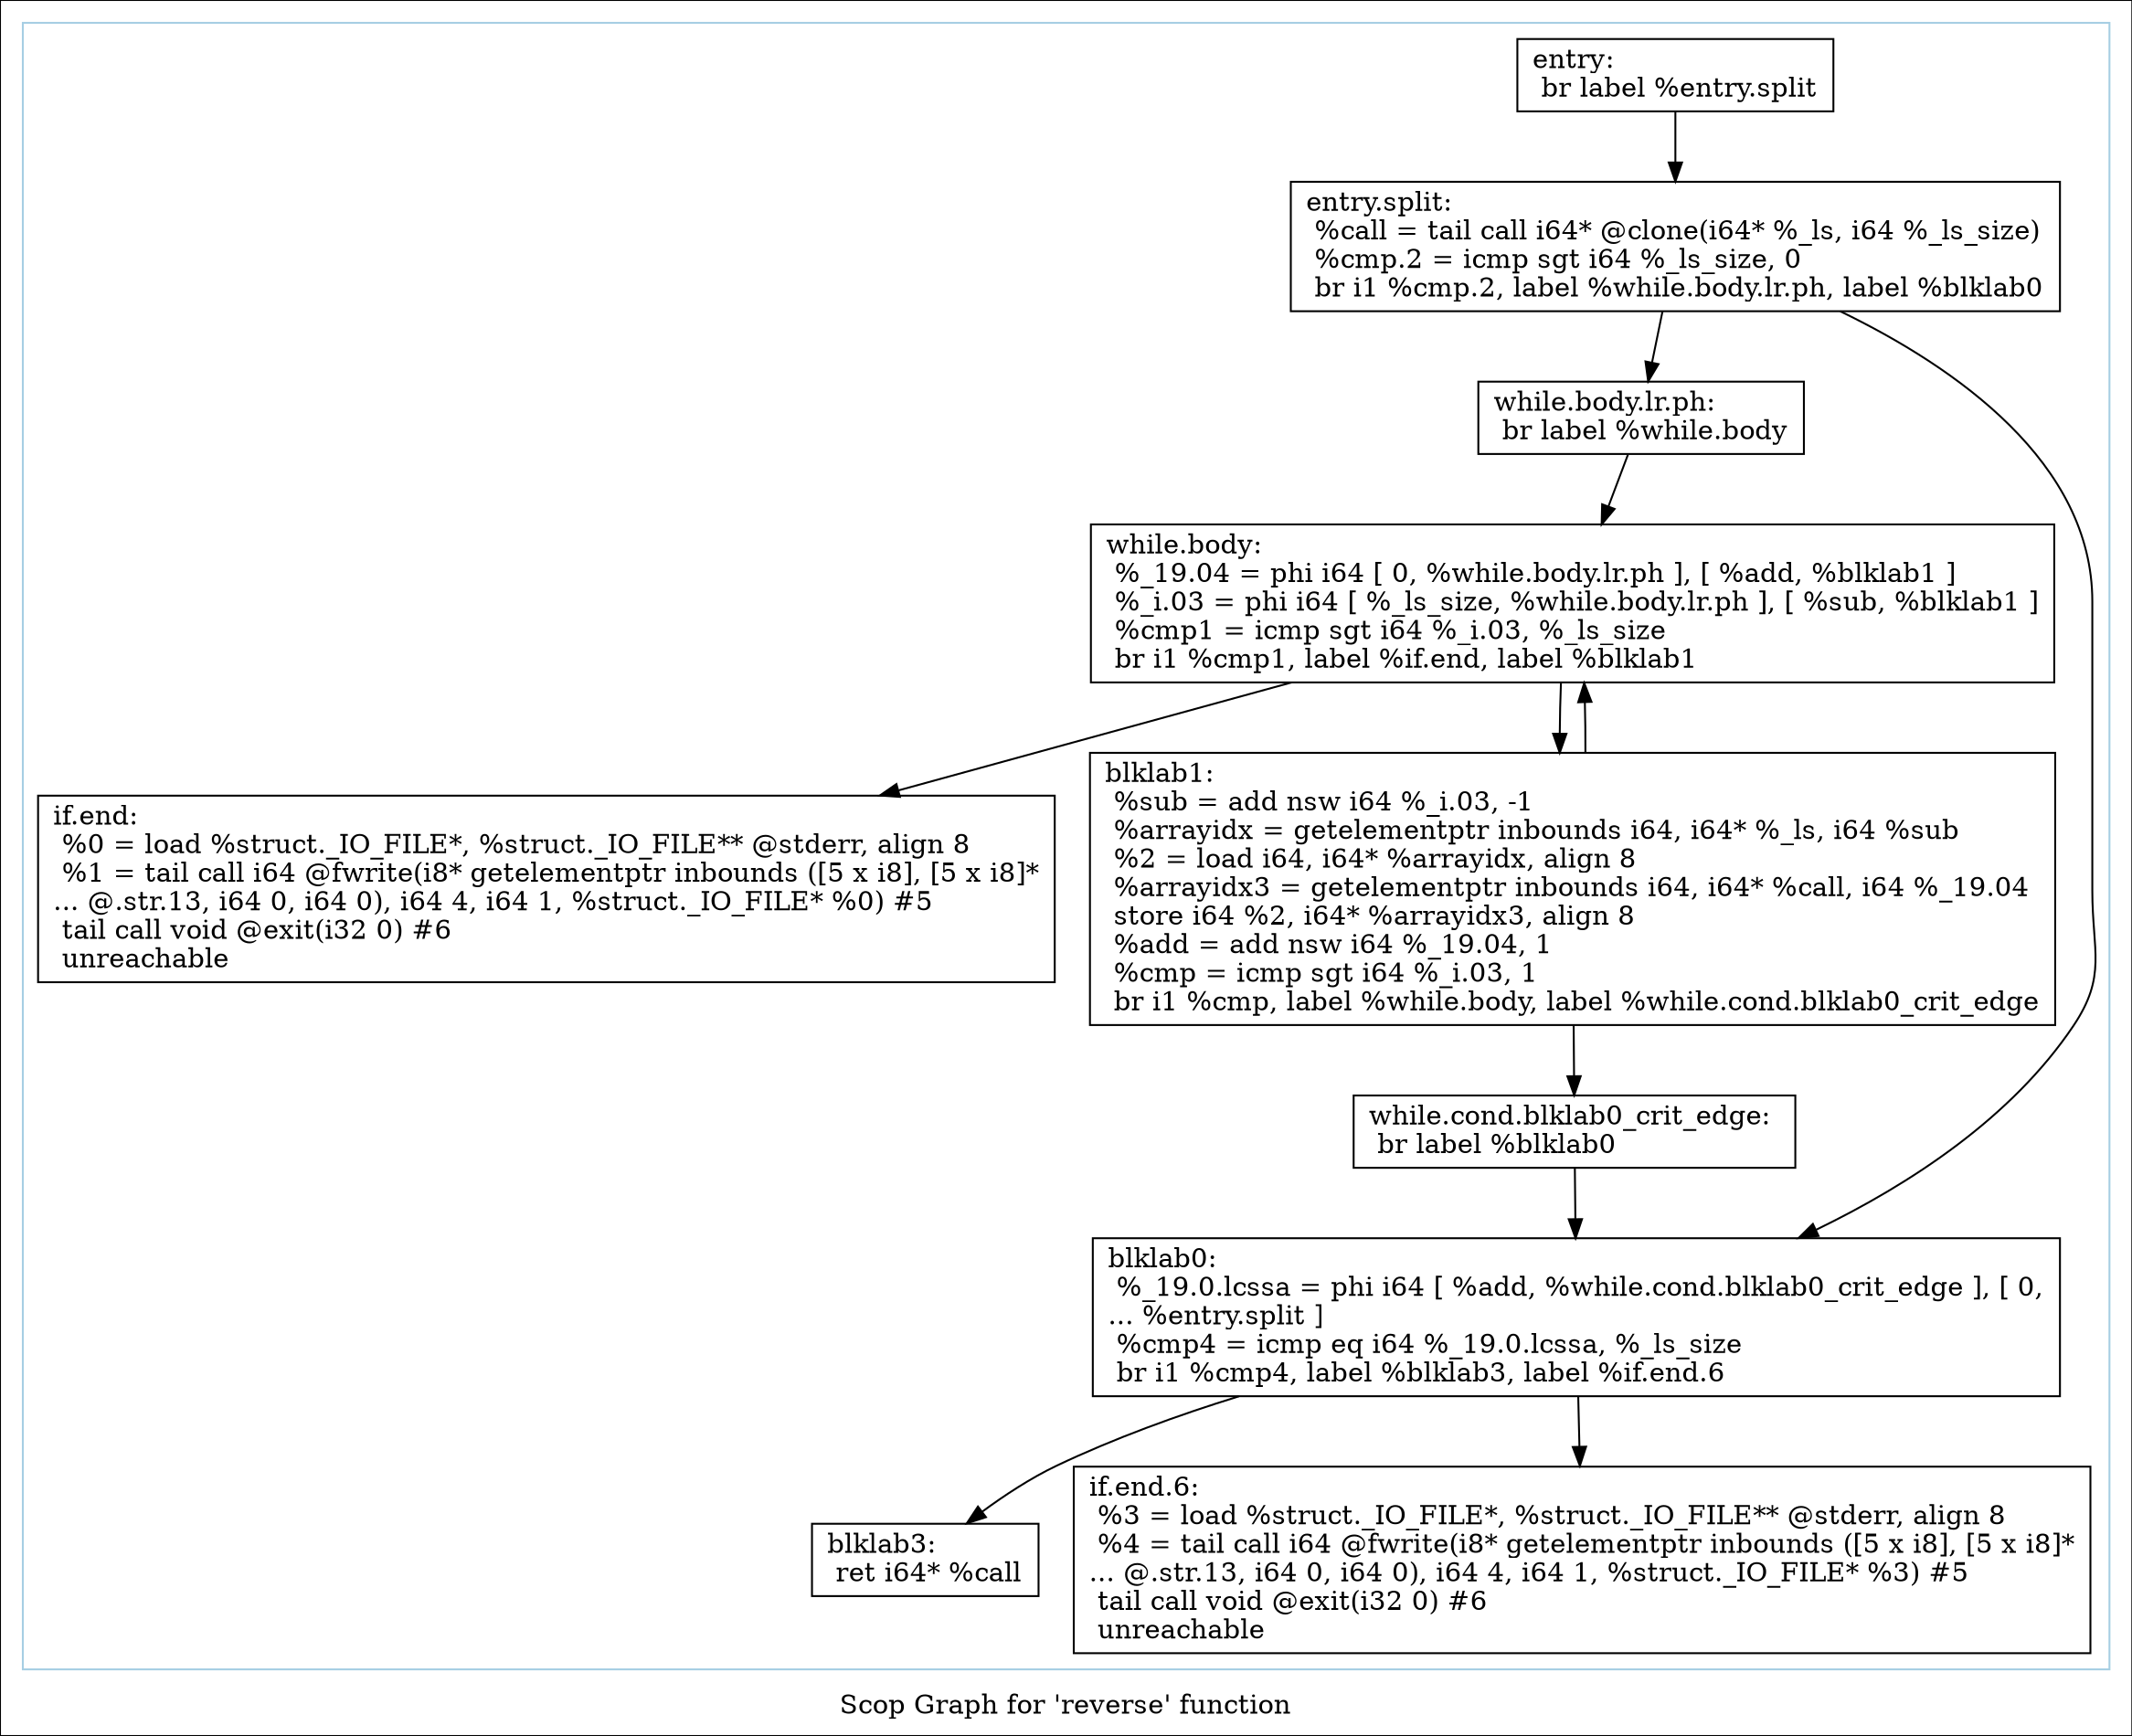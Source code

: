 digraph "Scop Graph for 'reverse' function" {
	label="Scop Graph for 'reverse' function";

	Node0x58bca20 [shape=record,label="{entry:\l  br label %entry.split\l}"];
	Node0x58bca20 -> Node0x58cc800;
	Node0x58cc800 [shape=record,label="{entry.split:                                      \l  %call = tail call i64* @clone(i64* %_ls, i64 %_ls_size)\l  %cmp.2 = icmp sgt i64 %_ls_size, 0\l  br i1 %cmp.2, label %while.body.lr.ph, label %blklab0\l}"];
	Node0x58cc800 -> Node0x58cc9b0;
	Node0x58cc800 -> Node0x58c26a0;
	Node0x58cc9b0 [shape=record,label="{while.body.lr.ph:                                 \l  br label %while.body\l}"];
	Node0x58cc9b0 -> Node0x58c05e0;
	Node0x58c05e0 [shape=record,label="{while.body:                                       \l  %_19.04 = phi i64 [ 0, %while.body.lr.ph ], [ %add, %blklab1 ]\l  %_i.03 = phi i64 [ %_ls_size, %while.body.lr.ph ], [ %sub, %blklab1 ]\l  %cmp1 = icmp sgt i64 %_i.03, %_ls_size\l  br i1 %cmp1, label %if.end, label %blklab1\l}"];
	Node0x58c05e0 -> Node0x58b90e0;
	Node0x58c05e0 -> Node0x590d0b0;
	Node0x58b90e0 [shape=record,label="{if.end:                                           \l  %0 = load %struct._IO_FILE*, %struct._IO_FILE** @stderr, align 8\l  %1 = tail call i64 @fwrite(i8* getelementptr inbounds ([5 x i8], [5 x i8]*\l... @.str.13, i64 0, i64 0), i64 4, i64 1, %struct._IO_FILE* %0) #5\l  tail call void @exit(i32 0) #6\l  unreachable\l}"];
	Node0x590d0b0 [shape=record,label="{blklab1:                                          \l  %sub = add nsw i64 %_i.03, -1\l  %arrayidx = getelementptr inbounds i64, i64* %_ls, i64 %sub\l  %2 = load i64, i64* %arrayidx, align 8\l  %arrayidx3 = getelementptr inbounds i64, i64* %call, i64 %_19.04\l  store i64 %2, i64* %arrayidx3, align 8\l  %add = add nsw i64 %_19.04, 1\l  %cmp = icmp sgt i64 %_i.03, 1\l  br i1 %cmp, label %while.body, label %while.cond.blklab0_crit_edge\l}"];
	Node0x590d0b0 -> Node0x58c05e0;
	Node0x590d0b0 -> Node0x58b9f70;
	Node0x58b9f70 [shape=record,label="{while.cond.blklab0_crit_edge:                     \l  br label %blklab0\l}"];
	Node0x58b9f70 -> Node0x58c26a0;
	Node0x58c26a0 [shape=record,label="{blklab0:                                          \l  %_19.0.lcssa = phi i64 [ %add, %while.cond.blklab0_crit_edge ], [ 0,\l... %entry.split ]\l  %cmp4 = icmp eq i64 %_19.0.lcssa, %_ls_size\l  br i1 %cmp4, label %blklab3, label %if.end.6\l}"];
	Node0x58c26a0 -> Node0x58cf2e0;
	Node0x58c26a0 -> Node0x58c9690;
	Node0x58cf2e0 [shape=record,label="{blklab3:                                          \l  ret i64* %call\l}"];
	Node0x58c9690 [shape=record,label="{if.end.6:                                         \l  %3 = load %struct._IO_FILE*, %struct._IO_FILE** @stderr, align 8\l  %4 = tail call i64 @fwrite(i8* getelementptr inbounds ([5 x i8], [5 x i8]*\l... @.str.13, i64 0, i64 0), i64 4, i64 1, %struct._IO_FILE* %3) #5\l  tail call void @exit(i32 0) #6\l  unreachable\l}"];
	colorscheme = "paired12"
        subgraph cluster_0x590b740 {
          label = "";
          style = solid;
          color = 1
          Node0x58bca20;
          Node0x58cc800;
          Node0x58cc9b0;
          Node0x58c05e0;
          Node0x58b90e0;
          Node0x590d0b0;
          Node0x58b9f70;
          Node0x58c26a0;
          Node0x58cf2e0;
          Node0x58c9690;
        }
}
